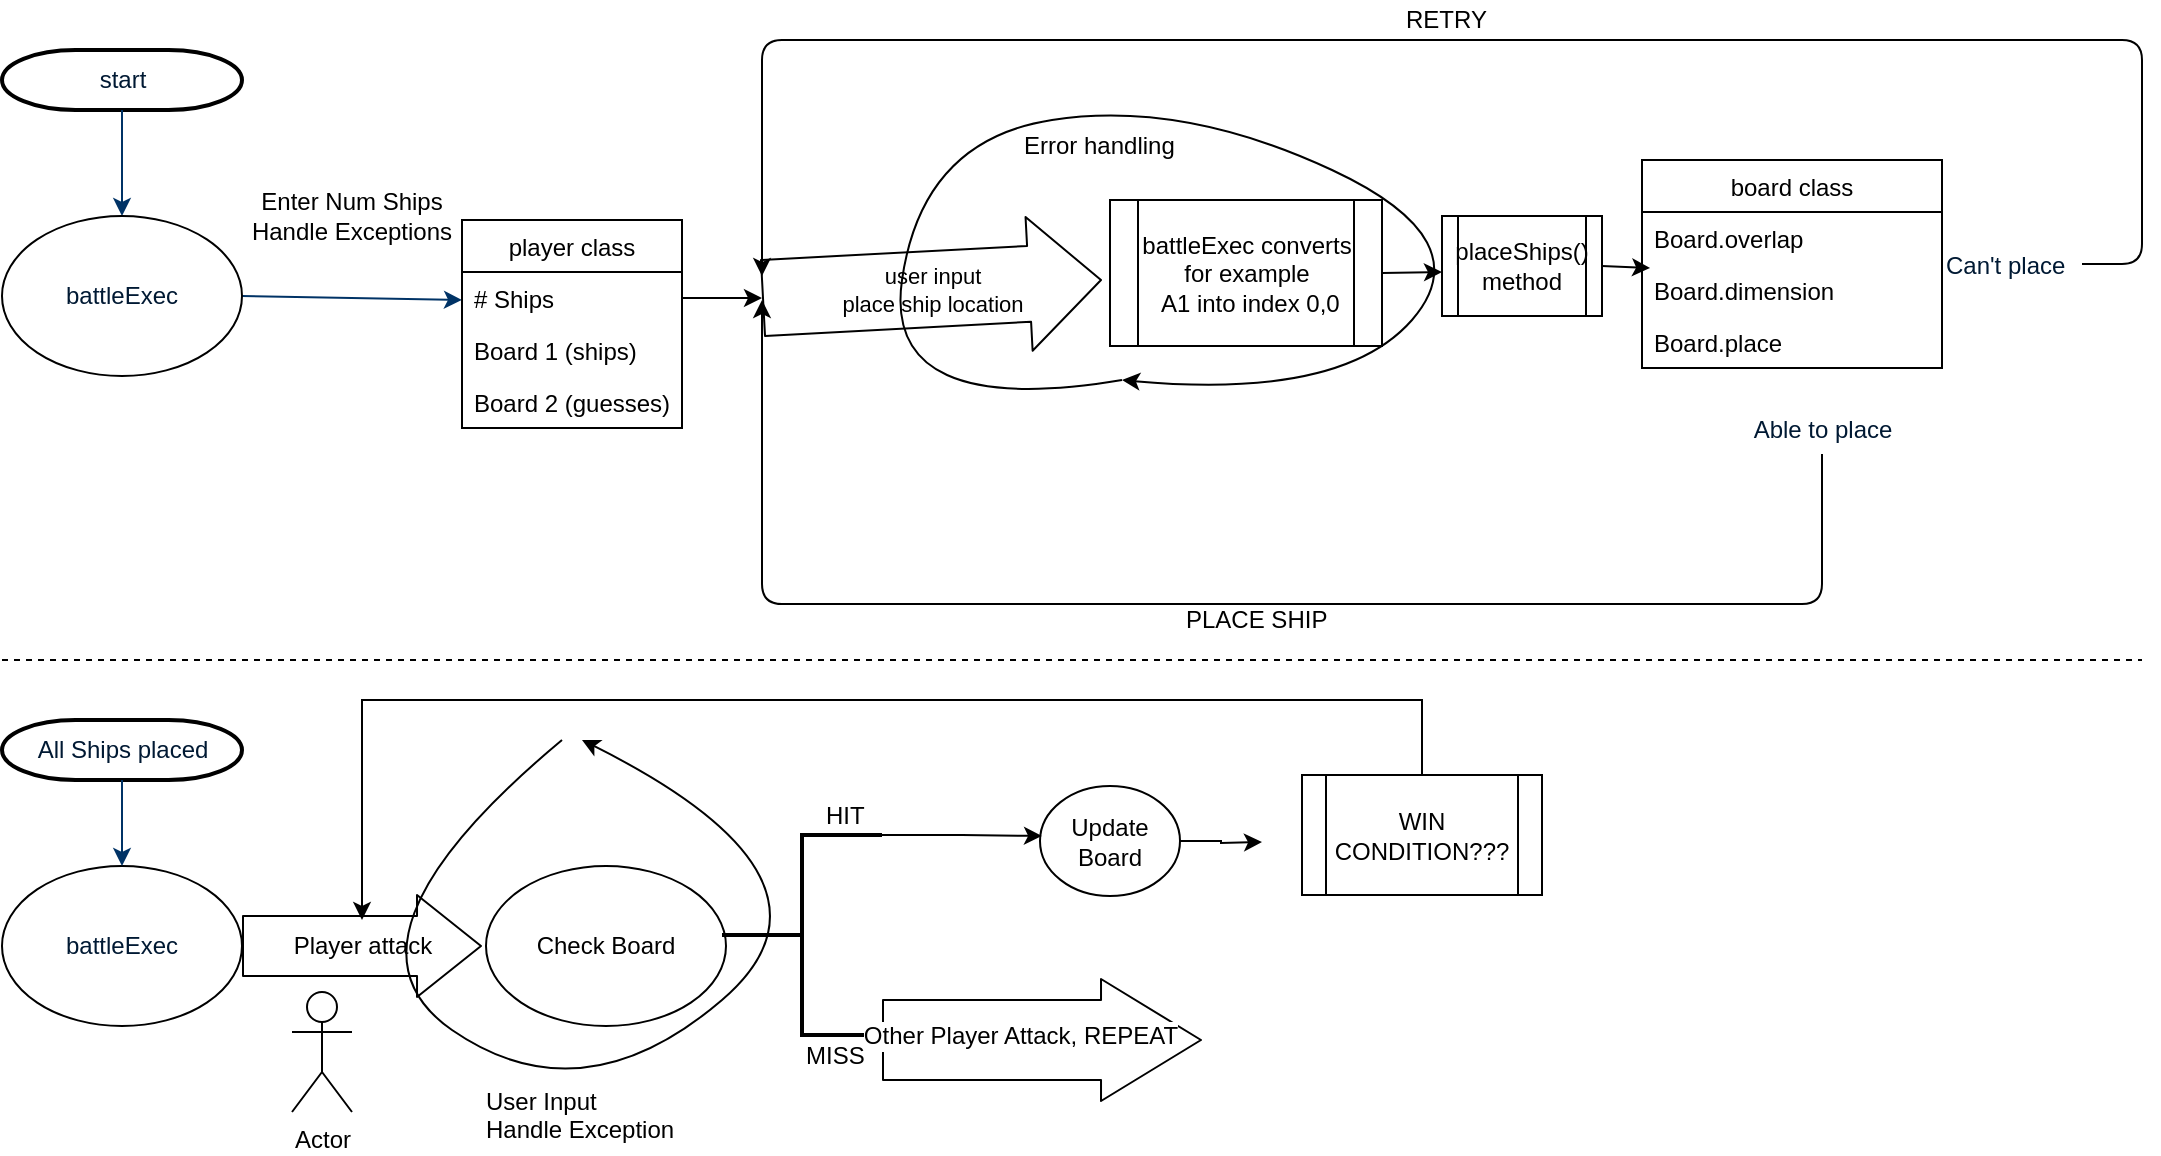 <mxfile version="11.2.8" type="github" pages="1"><diagram id="6a731a19-8d31-9384-78a2-239565b7b9f0" name="Page-1"><mxGraphModel dx="1408" dy="760" grid="1" gridSize="10" guides="1" tooltips="1" connect="1" arrows="1" fold="1" page="1" pageScale="1" pageWidth="1169" pageHeight="827" background="#ffffff" math="0" shadow="0"><root><mxCell id="0"/><mxCell id="1" parent="0"/><mxCell id="2" value="start" style="shape=mxgraph.flowchart.terminator;fillColor=#FFFFFF;strokeColor=#000000;strokeWidth=2;gradientColor=none;gradientDirection=north;fontColor=#001933;fontStyle=0;html=1;" parent="1" vertex="1"><mxGeometry x="30" y="45" width="120" height="30" as="geometry"/></mxCell><mxCell id="7" style="fontColor=#001933;fontStyle=1;strokeColor=#003366;strokeWidth=1;html=1;" parent="1" source="2" target="vqh8tiSDqQWqH8rNFyjv-57" edge="1"><mxGeometry relative="1" as="geometry"><mxPoint x="320" y="130" as="targetPoint"/></mxGeometry></mxCell><mxCell id="8" style="fontColor=#001933;fontStyle=1;strokeColor=#003366;strokeWidth=1;html=1;exitX=1;exitY=0.5;exitDx=0;exitDy=0;" parent="1" source="vqh8tiSDqQWqH8rNFyjv-57" edge="1"><mxGeometry relative="1" as="geometry"><mxPoint x="169.5" y="167" as="sourcePoint"/><mxPoint x="260" y="170" as="targetPoint"/><Array as="points"/></mxGeometry></mxCell><mxCell id="46" value="Can't place" style="text;fontColor=#001933;fontStyle=0;html=1;strokeColor=none;gradientColor=none;fillColor=none;strokeWidth=2;" parent="1" vertex="1"><mxGeometry x="1000" y="139" width="70" height="26" as="geometry"/></mxCell><mxCell id="49" value="Able to place" style="text;fontColor=#001933;fontStyle=0;html=1;strokeColor=none;gradientColor=none;fillColor=none;strokeWidth=2;align=center;" parent="1" vertex="1"><mxGeometry x="920" y="221" width="40" height="26" as="geometry"/></mxCell><mxCell id="vqh8tiSDqQWqH8rNFyjv-57" value="&lt;span style=&quot;color: rgb(0 , 25 , 51)&quot;&gt;battleExec&lt;/span&gt;" style="ellipse;whiteSpace=wrap;html=1;" vertex="1" parent="1"><mxGeometry x="30" y="128" width="120" height="80" as="geometry"/></mxCell><mxCell id="vqh8tiSDqQWqH8rNFyjv-59" value="Enter Num Ships&lt;br&gt;Handle Exceptions" style="text;html=1;strokeColor=none;fillColor=none;align=center;verticalAlign=middle;whiteSpace=wrap;rounded=0;" vertex="1" parent="1"><mxGeometry x="130" y="93" width="150" height="70" as="geometry"/></mxCell><mxCell id="vqh8tiSDqQWqH8rNFyjv-70" value="user input &lt;br&gt;place ship location" style="shape=flexArrow;endArrow=classic;html=1;endWidth=28;endSize=11.67;width=38;" edge="1" parent="1"><mxGeometry width="50" height="50" relative="1" as="geometry"><mxPoint x="410" y="169" as="sourcePoint"/><mxPoint x="580" y="160" as="targetPoint"/><Array as="points"/></mxGeometry></mxCell><mxCell id="vqh8tiSDqQWqH8rNFyjv-80" value="player class" style="swimlane;fontStyle=0;childLayout=stackLayout;horizontal=1;startSize=26;fillColor=none;horizontalStack=0;resizeParent=1;resizeParentMax=0;resizeLast=0;collapsible=1;marginBottom=0;" vertex="1" parent="1"><mxGeometry x="260" y="130" width="110" height="104" as="geometry"/></mxCell><mxCell id="vqh8tiSDqQWqH8rNFyjv-81" value="# Ships" style="text;strokeColor=none;fillColor=none;align=left;verticalAlign=top;spacingLeft=4;spacingRight=4;overflow=hidden;rotatable=0;points=[[0,0.5],[1,0.5]];portConstraint=eastwest;" vertex="1" parent="vqh8tiSDqQWqH8rNFyjv-80"><mxGeometry y="26" width="110" height="26" as="geometry"/></mxCell><mxCell id="vqh8tiSDqQWqH8rNFyjv-82" value="Board 1 (ships)" style="text;strokeColor=none;fillColor=none;align=left;verticalAlign=top;spacingLeft=4;spacingRight=4;overflow=hidden;rotatable=0;points=[[0,0.5],[1,0.5]];portConstraint=eastwest;" vertex="1" parent="vqh8tiSDqQWqH8rNFyjv-80"><mxGeometry y="52" width="110" height="26" as="geometry"/></mxCell><mxCell id="vqh8tiSDqQWqH8rNFyjv-83" value="Board 2 (guesses)" style="text;strokeColor=none;fillColor=none;align=left;verticalAlign=top;spacingLeft=4;spacingRight=4;overflow=hidden;rotatable=0;points=[[0,0.5],[1,0.5]];portConstraint=eastwest;" vertex="1" parent="vqh8tiSDqQWqH8rNFyjv-80"><mxGeometry y="78" width="110" height="26" as="geometry"/></mxCell><mxCell id="vqh8tiSDqQWqH8rNFyjv-84" value="PLACE SHIP" style="text;html=1;resizable=0;points=[];autosize=1;align=left;verticalAlign=top;spacingTop=-4;" vertex="1" parent="1"><mxGeometry x="620" y="320" width="90" height="20" as="geometry"/></mxCell><mxCell id="vqh8tiSDqQWqH8rNFyjv-98" value="Error handling" style="text;html=1;resizable=0;points=[];autosize=1;align=left;verticalAlign=top;spacingTop=-4;" vertex="1" parent="1"><mxGeometry x="539" y="83" width="90" height="20" as="geometry"/></mxCell><mxCell id="vqh8tiSDqQWqH8rNFyjv-99" value="board class" style="swimlane;fontStyle=0;childLayout=stackLayout;horizontal=1;startSize=26;fillColor=none;horizontalStack=0;resizeParent=1;resizeParentMax=0;resizeLast=0;collapsible=1;marginBottom=0;" vertex="1" parent="1"><mxGeometry x="850" y="100" width="150" height="104" as="geometry"/></mxCell><mxCell id="vqh8tiSDqQWqH8rNFyjv-100" value="Board.overlap&#10;" style="text;strokeColor=none;fillColor=none;align=left;verticalAlign=top;spacingLeft=4;spacingRight=4;overflow=hidden;rotatable=0;points=[[0,0.5],[1,0.5]];portConstraint=eastwest;" vertex="1" parent="vqh8tiSDqQWqH8rNFyjv-99"><mxGeometry y="26" width="150" height="26" as="geometry"/></mxCell><mxCell id="vqh8tiSDqQWqH8rNFyjv-101" value="Board.dimension" style="text;strokeColor=none;fillColor=none;align=left;verticalAlign=top;spacingLeft=4;spacingRight=4;overflow=hidden;rotatable=0;points=[[0,0.5],[1,0.5]];portConstraint=eastwest;" vertex="1" parent="vqh8tiSDqQWqH8rNFyjv-99"><mxGeometry y="52" width="150" height="26" as="geometry"/></mxCell><mxCell id="vqh8tiSDqQWqH8rNFyjv-102" value="Board.place" style="text;strokeColor=none;fillColor=none;align=left;verticalAlign=top;spacingLeft=4;spacingRight=4;overflow=hidden;rotatable=0;points=[[0,0.5],[1,0.5]];portConstraint=eastwest;" vertex="1" parent="vqh8tiSDqQWqH8rNFyjv-99"><mxGeometry y="78" width="150" height="26" as="geometry"/></mxCell><mxCell id="vqh8tiSDqQWqH8rNFyjv-103" value="&lt;span style=&quot;text-align: left ; white-space: normal&quot;&gt;battleExec converts for example&lt;/span&gt;&lt;br style=&quot;text-align: left ; white-space: normal&quot;&gt;&lt;span style=&quot;text-align: left ; white-space: normal&quot;&gt;&amp;nbsp;A1 into index 0,0&lt;/span&gt;" style="shape=process;whiteSpace=wrap;html=1;backgroundOutline=1;" vertex="1" parent="1"><mxGeometry x="584" y="120" width="136" height="73" as="geometry"/></mxCell><mxCell id="vqh8tiSDqQWqH8rNFyjv-105" value="RETRY&lt;br&gt;" style="text;html=1;resizable=0;points=[];autosize=1;align=left;verticalAlign=top;spacingTop=-4;" vertex="1" parent="1"><mxGeometry x="730" y="20" width="60" height="20" as="geometry"/></mxCell><mxCell id="vqh8tiSDqQWqH8rNFyjv-106" value="" style="curved=1;endArrow=classic;html=1;" edge="1" parent="1"><mxGeometry width="50" height="50" relative="1" as="geometry"><mxPoint x="590" y="210" as="sourcePoint"/><mxPoint x="590" y="210" as="targetPoint"/><Array as="points"><mxPoint x="470" y="230"/><mxPoint x="490" y="90"/><mxPoint x="620" y="70"/><mxPoint x="770" y="140"/><mxPoint x="700" y="220"/></Array></mxGeometry></mxCell><mxCell id="vqh8tiSDqQWqH8rNFyjv-108" value="" style="endArrow=classic;html=1;exitX=1;exitY=0.5;exitDx=0;exitDy=0;" edge="1" parent="1" source="vqh8tiSDqQWqH8rNFyjv-103"><mxGeometry width="50" height="50" relative="1" as="geometry"><mxPoint x="30" y="420" as="sourcePoint"/><mxPoint x="750" y="156" as="targetPoint"/></mxGeometry></mxCell><mxCell id="vqh8tiSDqQWqH8rNFyjv-109" value="placeShips()&lt;br&gt;method" style="shape=process;whiteSpace=wrap;html=1;backgroundOutline=1;" vertex="1" parent="1"><mxGeometry x="750" y="128" width="80" height="50" as="geometry"/></mxCell><mxCell id="vqh8tiSDqQWqH8rNFyjv-113" value="" style="endArrow=classic;html=1;exitX=0.5;exitY=1;exitDx=0;exitDy=0;" edge="1" parent="1" source="49"><mxGeometry width="50" height="50" relative="1" as="geometry"><mxPoint x="930" y="270" as="sourcePoint"/><mxPoint x="410" y="170" as="targetPoint"/><Array as="points"><mxPoint x="940" y="322"/><mxPoint x="410" y="322"/></Array></mxGeometry></mxCell><mxCell id="vqh8tiSDqQWqH8rNFyjv-114" value="" style="endArrow=classic;html=1;exitX=1;exitY=0.5;exitDx=0;exitDy=0;" edge="1" parent="1" source="vqh8tiSDqQWqH8rNFyjv-81"><mxGeometry width="50" height="50" relative="1" as="geometry"><mxPoint x="30" y="420" as="sourcePoint"/><mxPoint x="410" y="169" as="targetPoint"/></mxGeometry></mxCell><mxCell id="vqh8tiSDqQWqH8rNFyjv-121" value="" style="endArrow=none;dashed=1;html=1;" edge="1" parent="1"><mxGeometry width="50" height="50" relative="1" as="geometry"><mxPoint x="30" y="350" as="sourcePoint"/><mxPoint x="1100" y="350" as="targetPoint"/></mxGeometry></mxCell><mxCell id="vqh8tiSDqQWqH8rNFyjv-122" value="All Ships placed" style="shape=mxgraph.flowchart.terminator;fillColor=#FFFFFF;strokeColor=#000000;strokeWidth=2;gradientColor=none;gradientDirection=north;fontColor=#001933;fontStyle=0;html=1;" vertex="1" parent="1"><mxGeometry x="30" y="380" width="120" height="30" as="geometry"/></mxCell><mxCell id="vqh8tiSDqQWqH8rNFyjv-123" value="&lt;span style=&quot;color: rgb(0 , 25 , 51)&quot;&gt;battleExec&lt;/span&gt;" style="ellipse;whiteSpace=wrap;html=1;" vertex="1" parent="1"><mxGeometry x="30" y="453" width="120" height="80" as="geometry"/></mxCell><mxCell id="vqh8tiSDqQWqH8rNFyjv-124" style="fontColor=#001933;fontStyle=1;strokeColor=#003366;strokeWidth=1;html=1;exitX=0.5;exitY=1;exitDx=0;exitDy=0;exitPerimeter=0;entryX=0.5;entryY=0;entryDx=0;entryDy=0;" edge="1" parent="1" source="vqh8tiSDqQWqH8rNFyjv-122" target="vqh8tiSDqQWqH8rNFyjv-123"><mxGeometry relative="1" as="geometry"><mxPoint x="100" y="85" as="sourcePoint"/><mxPoint x="100" y="138" as="targetPoint"/></mxGeometry></mxCell><mxCell id="vqh8tiSDqQWqH8rNFyjv-125" value="" style="endArrow=classic;html=1;exitX=1;exitY=0.5;exitDx=0;exitDy=0;" edge="1" parent="1" source="46"><mxGeometry width="50" height="50" relative="1" as="geometry"><mxPoint x="1090" y="152" as="sourcePoint"/><mxPoint x="410" y="158" as="targetPoint"/><Array as="points"><mxPoint x="1100" y="152"/><mxPoint x="1100" y="40"/><mxPoint x="410" y="40"/></Array></mxGeometry></mxCell><mxCell id="vqh8tiSDqQWqH8rNFyjv-127" value="" style="endArrow=classic;html=1;exitX=1;exitY=0.5;exitDx=0;exitDy=0;entryX=0.027;entryY=0.077;entryDx=0;entryDy=0;entryPerimeter=0;" edge="1" parent="1" source="vqh8tiSDqQWqH8rNFyjv-109" target="vqh8tiSDqQWqH8rNFyjv-101"><mxGeometry width="50" height="50" relative="1" as="geometry"><mxPoint x="730" y="166.5" as="sourcePoint"/><mxPoint x="760" y="166" as="targetPoint"/></mxGeometry></mxCell><mxCell id="vqh8tiSDqQWqH8rNFyjv-136" value="" style="shape=flexArrow;endArrow=classic;html=1;exitX=1;exitY=0.5;exitDx=0;exitDy=0;width=30;endSize=10.33;" edge="1" parent="1" source="vqh8tiSDqQWqH8rNFyjv-123"><mxGeometry width="50" height="50" relative="1" as="geometry"><mxPoint x="30" y="600" as="sourcePoint"/><mxPoint x="270" y="493" as="targetPoint"/></mxGeometry></mxCell><mxCell id="vqh8tiSDqQWqH8rNFyjv-139" value="Player attack" style="text;html=1;resizable=0;points=[];align=center;verticalAlign=middle;labelBackgroundColor=#ffffff;" vertex="1" connectable="0" parent="vqh8tiSDqQWqH8rNFyjv-136"><mxGeometry x="-0.2" relative="1" as="geometry"><mxPoint x="12" as="offset"/></mxGeometry></mxCell><mxCell id="vqh8tiSDqQWqH8rNFyjv-142" value="HIT" style="text;html=1;resizable=0;points=[];autosize=1;align=left;verticalAlign=top;spacingTop=-4;" vertex="1" parent="1"><mxGeometry x="440" y="417.5" width="30" height="20" as="geometry"/></mxCell><mxCell id="vqh8tiSDqQWqH8rNFyjv-146" value="MISS&lt;br&gt;" style="text;html=1;resizable=0;points=[];autosize=1;align=left;verticalAlign=top;spacingTop=-4;" vertex="1" parent="1"><mxGeometry x="430" y="537.5" width="40" height="20" as="geometry"/></mxCell><mxCell id="vqh8tiSDqQWqH8rNFyjv-151" value="Actor" style="shape=umlActor;verticalLabelPosition=bottom;labelBackgroundColor=#ffffff;verticalAlign=top;html=1;outlineConnect=0;" vertex="1" parent="1"><mxGeometry x="175" y="516" width="30" height="60" as="geometry"/></mxCell><mxCell id="vqh8tiSDqQWqH8rNFyjv-155" value="Check Board" style="ellipse;whiteSpace=wrap;html=1;" vertex="1" parent="1"><mxGeometry x="272" y="453" width="120" height="80" as="geometry"/></mxCell><mxCell id="vqh8tiSDqQWqH8rNFyjv-168" style="edgeStyle=orthogonalEdgeStyle;rounded=0;orthogonalLoop=1;jettySize=auto;html=1;exitX=1;exitY=0.5;exitDx=0;exitDy=0;" edge="1" parent="1" source="vqh8tiSDqQWqH8rNFyjv-156"><mxGeometry relative="1" as="geometry"><mxPoint x="660" y="441" as="targetPoint"/></mxGeometry></mxCell><mxCell id="vqh8tiSDqQWqH8rNFyjv-156" value="Update Board" style="ellipse;whiteSpace=wrap;html=1;" vertex="1" parent="1"><mxGeometry x="549" y="413" width="70" height="55" as="geometry"/></mxCell><mxCell id="vqh8tiSDqQWqH8rNFyjv-157" style="edgeStyle=orthogonalEdgeStyle;rounded=0;orthogonalLoop=1;jettySize=auto;html=1;exitX=1;exitY=0;exitDx=0;exitDy=0;exitPerimeter=0;" edge="1" parent="1" source="vqh8tiSDqQWqH8rNFyjv-158"><mxGeometry relative="1" as="geometry"><mxPoint x="550" y="438" as="targetPoint"/><mxPoint x="440" y="443" as="sourcePoint"/><Array as="points"><mxPoint x="510" y="438"/><mxPoint x="510" y="438"/></Array></mxGeometry></mxCell><mxCell id="vqh8tiSDqQWqH8rNFyjv-158" value="" style="strokeWidth=2;html=1;shape=mxgraph.flowchart.annotation_2;align=left;pointerEvents=1" vertex="1" parent="1"><mxGeometry x="390" y="437.5" width="80" height="100" as="geometry"/></mxCell><mxCell id="vqh8tiSDqQWqH8rNFyjv-163" value="User Input&lt;br&gt;Handle Exception" style="text;html=1;resizable=0;points=[];autosize=1;align=left;verticalAlign=top;spacingTop=-4;" vertex="1" parent="1"><mxGeometry x="270" y="561" width="110" height="30" as="geometry"/></mxCell><mxCell id="vqh8tiSDqQWqH8rNFyjv-164" value="" style="shape=flexArrow;endArrow=classic;html=1;exitX=1;exitY=0.125;exitDx=0;exitDy=0;exitPerimeter=0;width=40;endSize=16.33;" edge="1" parent="1" source="vqh8tiSDqQWqH8rNFyjv-146"><mxGeometry width="50" height="50" relative="1" as="geometry"><mxPoint x="30" y="690" as="sourcePoint"/><mxPoint x="630" y="540" as="targetPoint"/></mxGeometry></mxCell><mxCell id="vqh8tiSDqQWqH8rNFyjv-165" value="Other Player Attack, REPEAT" style="text;html=1;resizable=0;points=[];align=center;verticalAlign=middle;labelBackgroundColor=#ffffff;" vertex="1" connectable="0" parent="vqh8tiSDqQWqH8rNFyjv-164"><mxGeometry x="-0.438" relative="1" as="geometry"><mxPoint x="24" y="-2.5" as="offset"/></mxGeometry></mxCell><mxCell id="vqh8tiSDqQWqH8rNFyjv-169" style="edgeStyle=orthogonalEdgeStyle;rounded=0;orthogonalLoop=1;jettySize=auto;html=1;" edge="1" parent="1" source="vqh8tiSDqQWqH8rNFyjv-167"><mxGeometry relative="1" as="geometry"><mxPoint x="210" y="480" as="targetPoint"/><Array as="points"><mxPoint x="740" y="370"/><mxPoint x="210" y="370"/></Array></mxGeometry></mxCell><mxCell id="vqh8tiSDqQWqH8rNFyjv-167" value="WIN&lt;br&gt;CONDITION???" style="shape=process;whiteSpace=wrap;html=1;backgroundOutline=1;" vertex="1" parent="1"><mxGeometry x="680" y="407.5" width="120" height="60" as="geometry"/></mxCell><mxCell id="vqh8tiSDqQWqH8rNFyjv-170" value="" style="curved=1;endArrow=classic;html=1;" edge="1" parent="1"><mxGeometry width="50" height="50" relative="1" as="geometry"><mxPoint x="310" y="390" as="sourcePoint"/><mxPoint x="320" y="390" as="targetPoint"/><Array as="points"><mxPoint x="190" y="490"/><mxPoint x="320" y="580"/><mxPoint x="460" y="460"/></Array></mxGeometry></mxCell></root></mxGraphModel></diagram></mxfile>